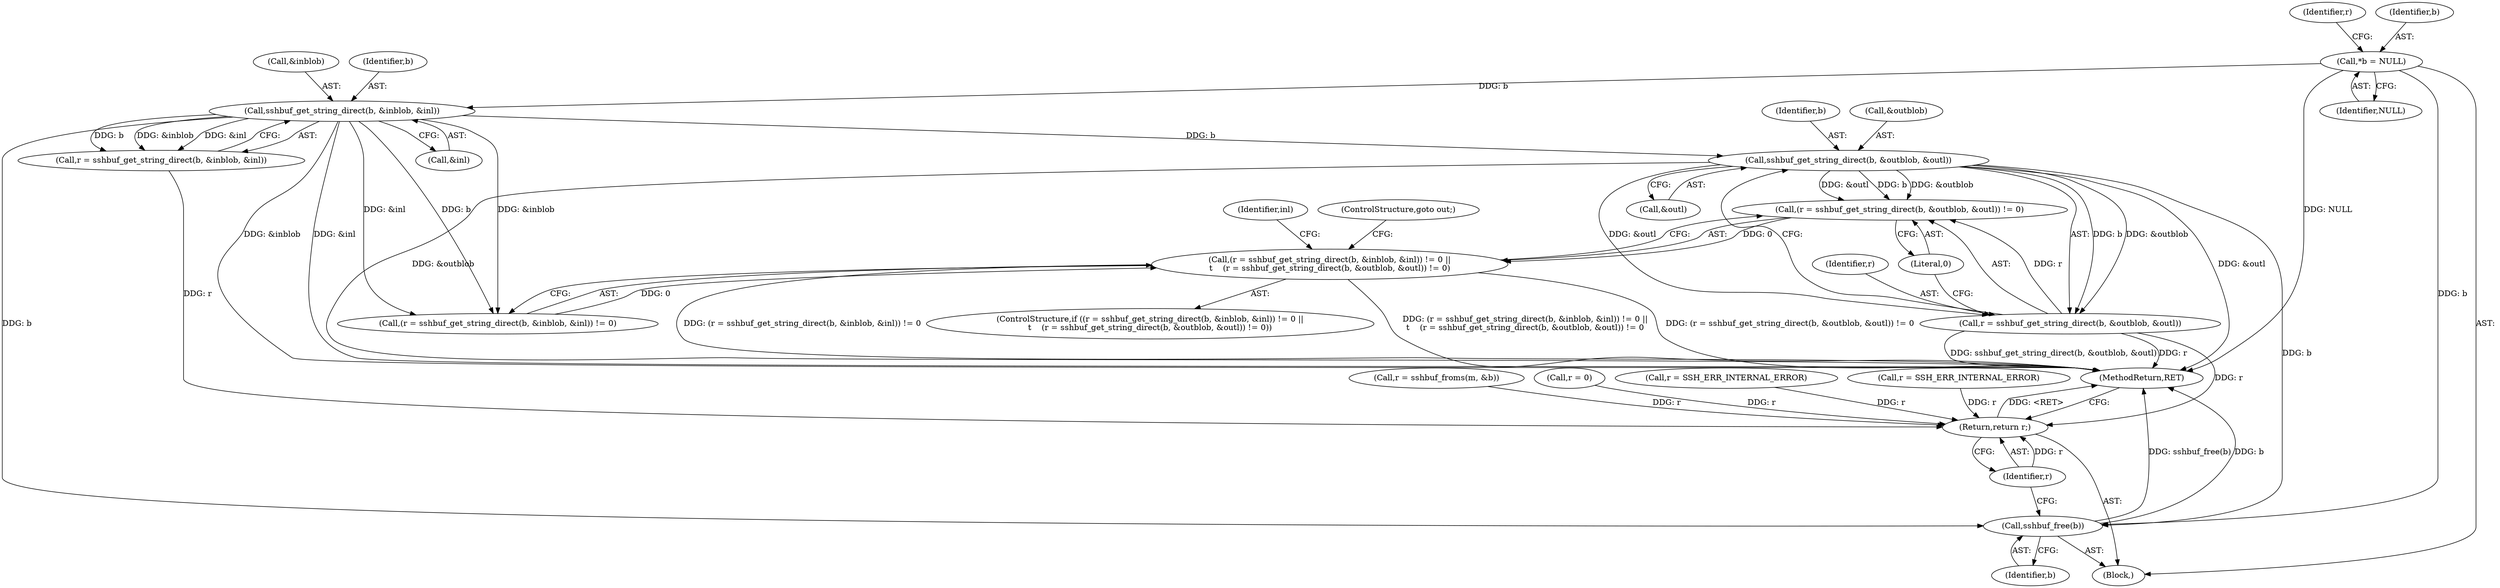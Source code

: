 digraph "1_src_3095060f479b86288e31c79ecbc5131a66bcd2f9_6@pointer" {
"1000144" [label="(Call,sshbuf_get_string_direct(b, &outblob, &outl))"];
"1000134" [label="(Call,sshbuf_get_string_direct(b, &inblob, &inl))"];
"1000111" [label="(Call,*b = NULL)"];
"1000141" [label="(Call,(r = sshbuf_get_string_direct(b, &outblob, &outl)) != 0)"];
"1000130" [label="(Call,(r = sshbuf_get_string_direct(b, &inblob, &inl)) != 0 ||\n\t    (r = sshbuf_get_string_direct(b, &outblob, &outl)) != 0)"];
"1000142" [label="(Call,r = sshbuf_get_string_direct(b, &outblob, &outl))"];
"1000230" [label="(Return,return r;)"];
"1000228" [label="(Call,sshbuf_free(b))"];
"1000150" [label="(Literal,0)"];
"1000141" [label="(Call,(r = sshbuf_get_string_direct(b, &outblob, &outl)) != 0)"];
"1000121" [label="(Call,r = sshbuf_froms(m, &b))"];
"1000151" [label="(ControlStructure,goto out;)"];
"1000146" [label="(Call,&outblob)"];
"1000129" [label="(ControlStructure,if ((r = sshbuf_get_string_direct(b, &inblob, &inl)) != 0 ||\n\t    (r = sshbuf_get_string_direct(b, &outblob, &outl)) != 0))"];
"1000122" [label="(Identifier,r)"];
"1000224" [label="(Call,r = 0)"];
"1000229" [label="(Identifier,b)"];
"1000232" [label="(MethodReturn,RET)"];
"1000231" [label="(Identifier,r)"];
"1000112" [label="(Identifier,b)"];
"1000228" [label="(Call,sshbuf_free(b))"];
"1000170" [label="(Call,r = SSH_ERR_INTERNAL_ERROR)"];
"1000143" [label="(Identifier,r)"];
"1000136" [label="(Call,&inblob)"];
"1000131" [label="(Call,(r = sshbuf_get_string_direct(b, &inblob, &inl)) != 0)"];
"1000132" [label="(Call,r = sshbuf_get_string_direct(b, &inblob, &inl))"];
"1000148" [label="(Call,&outl)"];
"1000138" [label="(Call,&inl)"];
"1000111" [label="(Call,*b = NULL)"];
"1000134" [label="(Call,sshbuf_get_string_direct(b, &inblob, &inl))"];
"1000113" [label="(Identifier,NULL)"];
"1000145" [label="(Identifier,b)"];
"1000154" [label="(Identifier,inl)"];
"1000230" [label="(Return,return r;)"];
"1000206" [label="(Call,r = SSH_ERR_INTERNAL_ERROR)"];
"1000142" [label="(Call,r = sshbuf_get_string_direct(b, &outblob, &outl))"];
"1000103" [label="(Block,)"];
"1000135" [label="(Identifier,b)"];
"1000144" [label="(Call,sshbuf_get_string_direct(b, &outblob, &outl))"];
"1000130" [label="(Call,(r = sshbuf_get_string_direct(b, &inblob, &inl)) != 0 ||\n\t    (r = sshbuf_get_string_direct(b, &outblob, &outl)) != 0)"];
"1000144" -> "1000142"  [label="AST: "];
"1000144" -> "1000148"  [label="CFG: "];
"1000145" -> "1000144"  [label="AST: "];
"1000146" -> "1000144"  [label="AST: "];
"1000148" -> "1000144"  [label="AST: "];
"1000142" -> "1000144"  [label="CFG: "];
"1000144" -> "1000232"  [label="DDG: &outl"];
"1000144" -> "1000232"  [label="DDG: &outblob"];
"1000144" -> "1000141"  [label="DDG: b"];
"1000144" -> "1000141"  [label="DDG: &outblob"];
"1000144" -> "1000141"  [label="DDG: &outl"];
"1000144" -> "1000142"  [label="DDG: b"];
"1000144" -> "1000142"  [label="DDG: &outblob"];
"1000144" -> "1000142"  [label="DDG: &outl"];
"1000134" -> "1000144"  [label="DDG: b"];
"1000144" -> "1000228"  [label="DDG: b"];
"1000134" -> "1000132"  [label="AST: "];
"1000134" -> "1000138"  [label="CFG: "];
"1000135" -> "1000134"  [label="AST: "];
"1000136" -> "1000134"  [label="AST: "];
"1000138" -> "1000134"  [label="AST: "];
"1000132" -> "1000134"  [label="CFG: "];
"1000134" -> "1000232"  [label="DDG: &inblob"];
"1000134" -> "1000232"  [label="DDG: &inl"];
"1000134" -> "1000131"  [label="DDG: b"];
"1000134" -> "1000131"  [label="DDG: &inblob"];
"1000134" -> "1000131"  [label="DDG: &inl"];
"1000134" -> "1000132"  [label="DDG: b"];
"1000134" -> "1000132"  [label="DDG: &inblob"];
"1000134" -> "1000132"  [label="DDG: &inl"];
"1000111" -> "1000134"  [label="DDG: b"];
"1000134" -> "1000228"  [label="DDG: b"];
"1000111" -> "1000103"  [label="AST: "];
"1000111" -> "1000113"  [label="CFG: "];
"1000112" -> "1000111"  [label="AST: "];
"1000113" -> "1000111"  [label="AST: "];
"1000122" -> "1000111"  [label="CFG: "];
"1000111" -> "1000232"  [label="DDG: NULL"];
"1000111" -> "1000228"  [label="DDG: b"];
"1000141" -> "1000130"  [label="AST: "];
"1000141" -> "1000150"  [label="CFG: "];
"1000142" -> "1000141"  [label="AST: "];
"1000150" -> "1000141"  [label="AST: "];
"1000130" -> "1000141"  [label="CFG: "];
"1000141" -> "1000130"  [label="DDG: 0"];
"1000142" -> "1000141"  [label="DDG: r"];
"1000130" -> "1000129"  [label="AST: "];
"1000130" -> "1000131"  [label="CFG: "];
"1000131" -> "1000130"  [label="AST: "];
"1000151" -> "1000130"  [label="CFG: "];
"1000154" -> "1000130"  [label="CFG: "];
"1000130" -> "1000232"  [label="DDG: (r = sshbuf_get_string_direct(b, &inblob, &inl)) != 0 ||\n\t    (r = sshbuf_get_string_direct(b, &outblob, &outl)) != 0"];
"1000130" -> "1000232"  [label="DDG: (r = sshbuf_get_string_direct(b, &outblob, &outl)) != 0"];
"1000130" -> "1000232"  [label="DDG: (r = sshbuf_get_string_direct(b, &inblob, &inl)) != 0"];
"1000131" -> "1000130"  [label="DDG: 0"];
"1000143" -> "1000142"  [label="AST: "];
"1000150" -> "1000142"  [label="CFG: "];
"1000142" -> "1000232"  [label="DDG: sshbuf_get_string_direct(b, &outblob, &outl)"];
"1000142" -> "1000232"  [label="DDG: r"];
"1000142" -> "1000230"  [label="DDG: r"];
"1000230" -> "1000103"  [label="AST: "];
"1000230" -> "1000231"  [label="CFG: "];
"1000231" -> "1000230"  [label="AST: "];
"1000232" -> "1000230"  [label="CFG: "];
"1000230" -> "1000232"  [label="DDG: <RET>"];
"1000231" -> "1000230"  [label="DDG: r"];
"1000224" -> "1000230"  [label="DDG: r"];
"1000206" -> "1000230"  [label="DDG: r"];
"1000132" -> "1000230"  [label="DDG: r"];
"1000121" -> "1000230"  [label="DDG: r"];
"1000170" -> "1000230"  [label="DDG: r"];
"1000228" -> "1000103"  [label="AST: "];
"1000228" -> "1000229"  [label="CFG: "];
"1000229" -> "1000228"  [label="AST: "];
"1000231" -> "1000228"  [label="CFG: "];
"1000228" -> "1000232"  [label="DDG: sshbuf_free(b)"];
"1000228" -> "1000232"  [label="DDG: b"];
}
